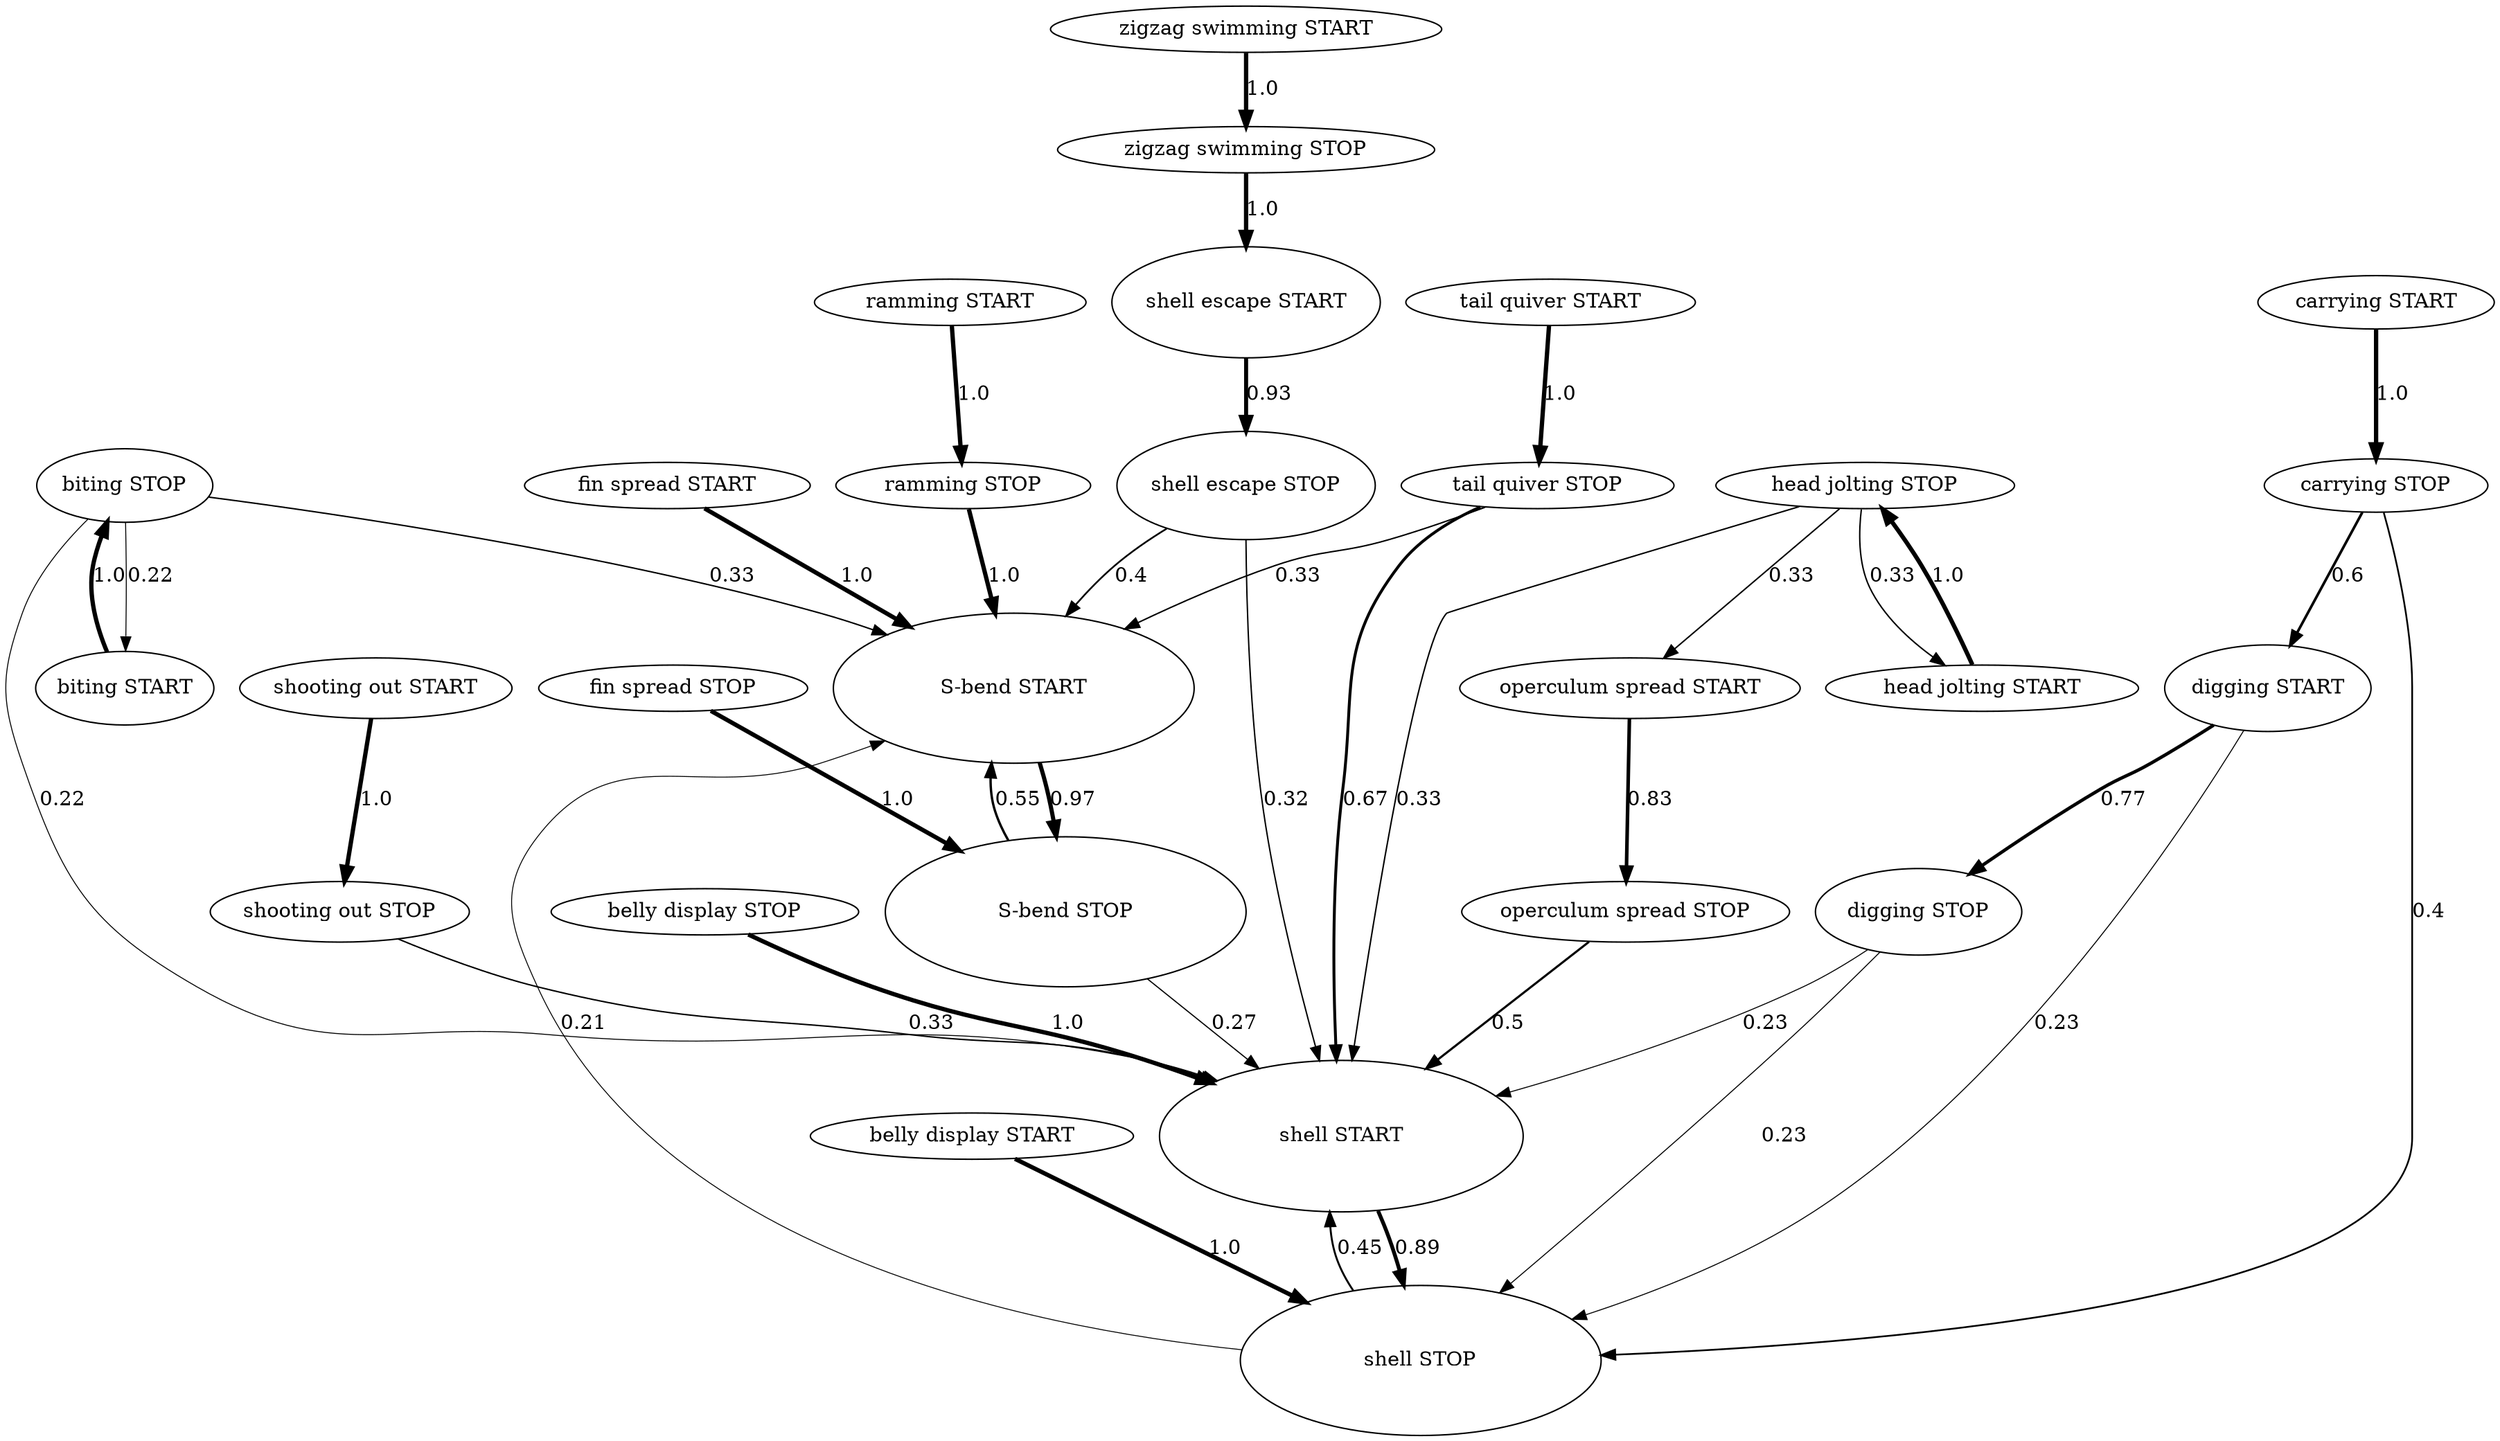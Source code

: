 strict digraph  {
"S-bend START" [height="1.4476413321085955", width="3.474339197060629"];
"S-bend STOP" [height="1.4439970843075616", width="3.4655930023381476"];
"shell START" [height="1.4583333333333335", width="3.5"];
"belly display START" [height="0.0", width="0.0"];
"shell STOP" [height="1.4476413321085955", width="3.474339197060629"];
"belly display STOP" [height="0.0", width="0.0"];
"biting START" [height="0.7086323890091737", width="1.7007177336220167"];
"biting STOP" [height="0.7086323890091737", width="1.7007177336220167"];
"carrying START" [height="0.5190638429107624", width="1.2457532229858297"];
"carrying STOP" [height="0.5190638429107624", width="1.2457532229858297"];
"digging START" [height="0.8272282267427885", width="1.9853477441826923"];
"digging STOP" [height="0.8272282267427885", width="1.9853477441826923"];
"fin spread START" [height="0.0", width="0.0"];
"fin spread STOP" [height="0.0", width="0.0"];
"head jolting START" [height="0.35431619450458685", width="0.8503588668110084"];
"head jolting STOP" [height="0.35431619450458685", width="0.8503588668110084"];
"operculum spread START" [height="0.5778648237897424", width="1.3868755770953816"];
"operculum spread STOP" [height="0.5778648237897424", width="1.3868755770953816"];
"ramming START" [height="0.0", width="0.0"];
"ramming STOP" [height="0.0", width="0.0"];
"shell escape START" [height="1.074677603313223", width="2.5792262479517354"];
"shell escape STOP" [height="1.0381276858215247", width="2.4915064459716594"];
"shooting out START" [height="0.5778648237897424", width="1.3868755770953816"];
"shooting out STOP" [height="0.5778648237897424", width="1.3868755770953816"];
"tail quiver START" [height="0.35431619450458685", width="0.8503588668110084"];
"tail quiver STOP" [height="0.35431619450458685", width="0.8503588668110084"];
"zigzag swimming START" [height="0.0", width="0.0"];
"zigzag swimming STOP" [height="0.0", width="0.0"];
"S-bend START" -> "S-bend STOP"  [label="0.97", penwidth="2.91"];
"S-bend STOP" -> "S-bend START"  [label="0.55", penwidth="1.6500000000000001"];
"S-bend STOP" -> "shell START"  [label="0.27", penwidth="0.81"];
"shell START" -> "shell STOP"  [label="0.89", penwidth="2.67"];
"belly display START" -> "shell STOP"  [label="1.0", penwidth="3.0"];
"shell STOP" -> "S-bend START"  [label="0.21", penwidth="0.63"];
"shell STOP" -> "shell START"  [label="0.45", penwidth="1.35"];
"belly display STOP" -> "shell START"  [label="1.0", penwidth="3.0"];
"biting START" -> "biting STOP"  [label="1.0", penwidth="3.0"];
"biting STOP" -> "S-bend START"  [label="0.33", penwidth="0.99"];
"biting STOP" -> "biting START"  [label="0.22", penwidth="0.66"];
"biting STOP" -> "shell START"  [label="0.22", penwidth="0.66"];
"carrying START" -> "carrying STOP"  [label="1.0", penwidth="3.0"];
"carrying STOP" -> "digging START"  [label="0.6", penwidth="1.7999999999999998"];
"carrying STOP" -> "shell STOP"  [label="0.4", penwidth="1.2000000000000002"];
"digging START" -> "digging STOP"  [label="0.77", penwidth="2.31"];
"digging START" -> "shell STOP"  [label="0.23", penwidth="0.6900000000000001"];
"digging STOP" -> "shell START"  [label="0.23", penwidth="0.6900000000000001"];
"digging STOP" -> "shell STOP"  [label="0.23", penwidth="0.6900000000000001"];
"fin spread START" -> "S-bend START"  [label="1.0", penwidth="3.0"];
"fin spread STOP" -> "S-bend STOP"  [label="1.0", penwidth="3.0"];
"head jolting START" -> "head jolting STOP"  [label="1.0", penwidth="3.0"];
"head jolting STOP" -> "head jolting START"  [label="0.33", penwidth="0.99"];
"head jolting STOP" -> "operculum spread START"  [label="0.33", penwidth="0.99"];
"head jolting STOP" -> "shell START"  [label="0.33", penwidth="0.99"];
"operculum spread START" -> "operculum spread STOP"  [label="0.83", penwidth="2.4899999999999998"];
"operculum spread STOP" -> "shell START"  [label="0.5", penwidth="1.5"];
"ramming START" -> "ramming STOP"  [label="1.0", penwidth="3.0"];
"ramming STOP" -> "S-bend START"  [label="1.0", penwidth="3.0"];
"shell escape START" -> "shell escape STOP"  [label="0.93", penwidth="2.79"];
"shell escape STOP" -> "S-bend START"  [label="0.4", penwidth="1.2000000000000002"];
"shell escape STOP" -> "shell START"  [label="0.32", penwidth="0.96"];
"shooting out START" -> "shooting out STOP"  [label="1.0", penwidth="3.0"];
"shooting out STOP" -> "shell START"  [label="0.33", penwidth="0.99"];
"tail quiver START" -> "tail quiver STOP"  [label="1.0", penwidth="3.0"];
"tail quiver STOP" -> "S-bend START"  [label="0.33", penwidth="0.99"];
"tail quiver STOP" -> "shell START"  [label="0.67", penwidth="2.0100000000000002"];
"zigzag swimming START" -> "zigzag swimming STOP"  [label="1.0", penwidth="3.0"];
"zigzag swimming STOP" -> "shell escape START"  [label="1.0", penwidth="3.0"];
}
